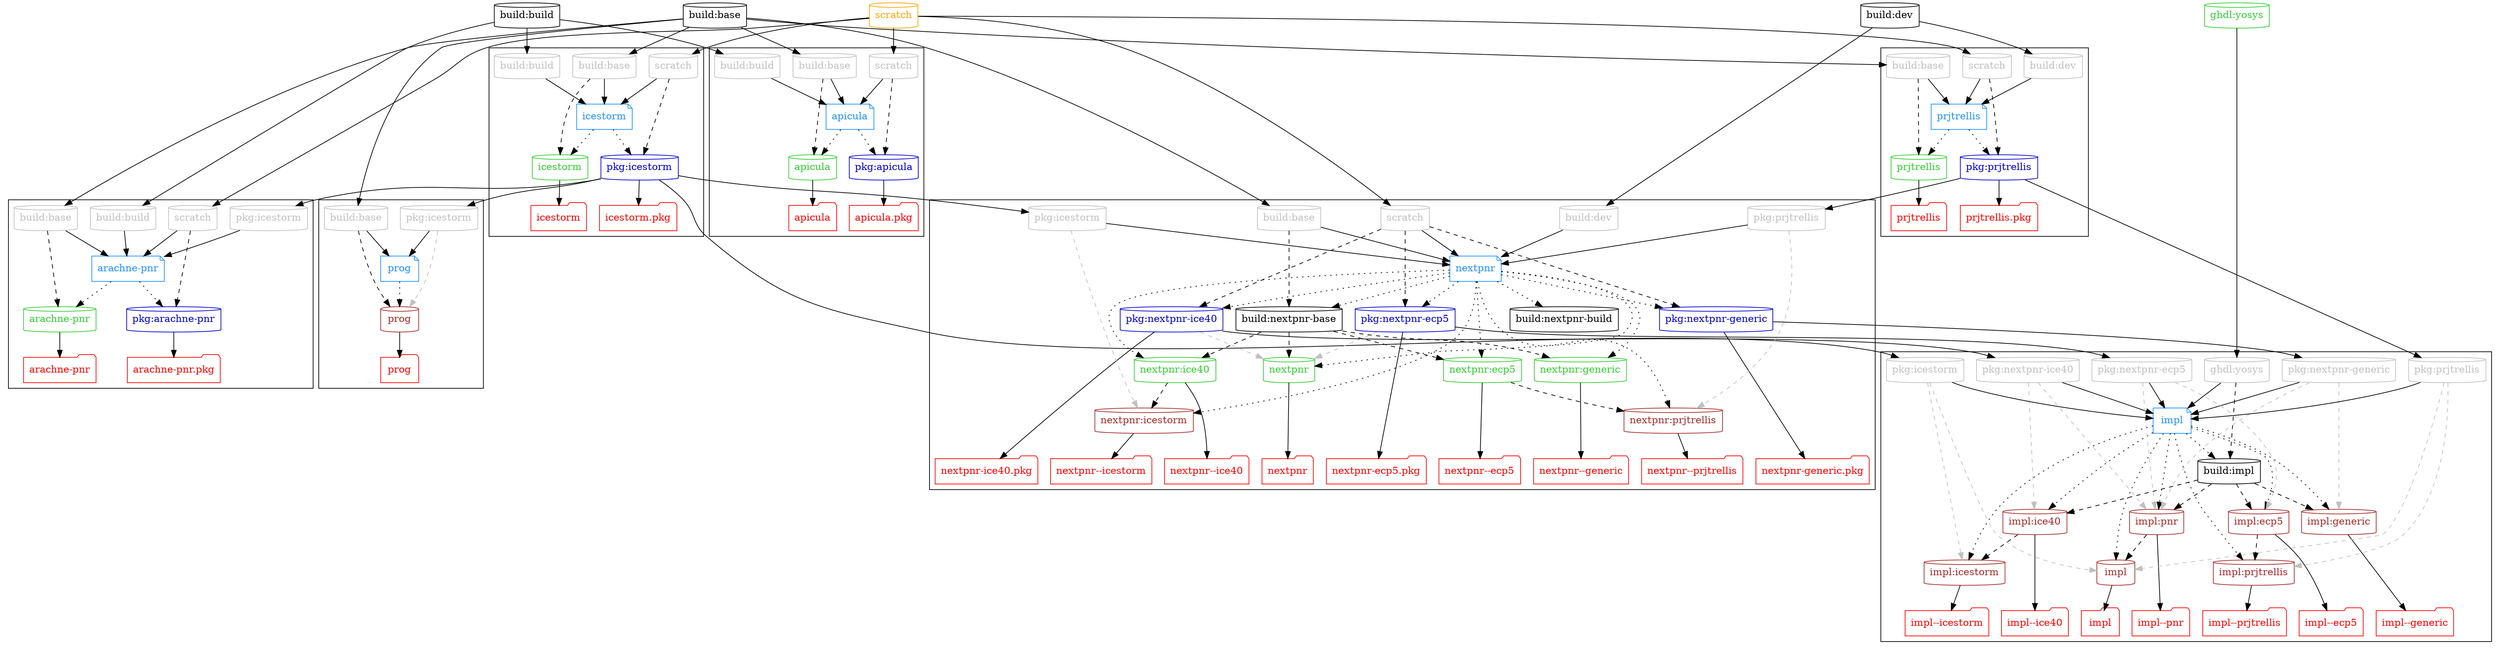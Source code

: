 # Authors:
#   Unai Martinez-Corral
#
# Copyright 2019-2021 Unai Martinez-Corral <unai.martinezcorral@ehu.eus>
#
# Licensed under the Apache License, Version 2.0 (the "License");
# you may not use this file except in compliance with the License.
# You may obtain a copy of the License at
#
#     http://www.apache.org/licenses/LICENSE-2.0
#
# Unless required by applicable law or agreed to in writing, software
# distributed under the License is distributed on an "AS IS" BASIS,
# WITHOUT WARRANTIES OR CONDITIONS OF ANY KIND, either express or implied.
# See the License for the specific language governing permissions and
# limitations under the License.
#
# SPDX-License-Identifier: Apache-2.0

digraph G {

  #splines=polyline; #curved
  newrank=true;

  # Dockerfiles

  { node [shape=note, color=dodgerblue, fontcolor=dodgerblue]
    d_apicula     [label="apicula"];
    d_arachnepnr  [label="arachne-pnr"];
    d_icestorm    [label="icestorm"];
    d_impl        [label="impl"];
    d_nextpnr     [label="nextpnr"];
    d_prjtrellis  [label="prjtrellis"];
    d_prog        [label="prog"];
  }

  # Images

  { node [shape=cylinder]
    "build:base"
    "build:build"
    "build:dev"
    { node [color=limegreen, fontcolor=limegreen]
      "apicula"
      "arachne-pnr"
      "ghdl:yosys"
      "icestorm"
      "prjtrellis"
      "nextpnr:ice40"
      "nextpnr:ecp5"
      "nextpnr:generic"
      "nextpnr"
    }
    { node [color=mediumblue, fontcolor=mediumblue]
      "pkg:apicula"
      "pkg:arachne-pnr"
      "pkg:icestorm"
      "pkg:prjtrellis"
      "pkg:nextpnr-generic"
      "pkg:nextpnr-ice40"
      "pkg:nextpnr-ecp5"
    }
    { node [color=brown, fontcolor=brown]
      "nextpnr:icestorm"
      "nextpnr:prjtrellis"
      "impl:generic"
      "impl:ice40"
      "impl:ecp5"
      "impl:icestorm"
      "impl:prjtrellis"
      "impl:pnr"
      "impl"
      "prog"
    }
  }

  # External images

  { node [shape=cylinder, color=orange, fontcolor=orange]
    "scratch"
  }

  { rank=same
    "build:base"
    "build:build"
    "build:dev"
    "ghdl:yosys"
    "scratch"
  }

  # Workflows

  subgraph cluster_apicula {
    { rank=same
      node [shape=cylinder, color=grey, fontcolor=grey]
      "p_apicula_build:build"  [label="build:build"]
      "p_apicula_build:base"   [label="build:base"]
      "p_apicula_scratch"      [label="scratch"]
    }

    d_apicula -> {
      "apicula"
      "pkg:apicula"
     } [style=dotted];

    { rank=same
      node [shape=folder, color=red, fontcolor=red]
      "t_apicula"     [label="apicula"];
      "t_pkg:apicula" [label="apicula.pkg"];
    }

    "apicula" -> "t_apicula";
    "pkg:apicula" -> "t_pkg:apicula";
  }

  subgraph cluster_arachenpnr {
    { rank=same
      node [shape=cylinder, color=grey, fontcolor=grey]
      "p_arachnepnr_pkg:icestorm" [label="pkg:icestorm"]
      "p_arachnepnr_build:build"  [label="build:build"]
      "p_arachnepnr_build:base"   [label="build:base"]
      "p_arachnepnr_scratch"      [label="scratch"]
    }

    d_arachnepnr -> {
      "arachne-pnr"
      "pkg:arachne-pnr"
     } [style=dotted];

    { rank=same
      node [shape=folder, color=red, fontcolor=red]
      "t_arachne-pnr"     [label="arachne-pnr"];
      "t_pkg:arachne-pnr" [label="arachne-pnr.pkg"];
    }

    "arachne-pnr" -> "t_arachne-pnr";
    "pkg:arachne-pnr" -> "t_pkg:arachne-pnr";
  }

  subgraph cluster_icestorm {
    { rank=same
      node [shape=cylinder, color=grey, fontcolor=grey]
      "p_icestorm_scratch"     [label="scratch"]
      "p_icestorm_build:base"  [label="build:base"]
      "p_icestorm_build:build" [label="build:build"]
    }

    d_icestorm -> { rank=same
      "pkg:icestorm",
      "icestorm"
    } [style=dotted];

    { rank=same
      node [shape=folder, color=red, fontcolor=red];
      "t_icestorm"     [label="icestorm"];
      "t_pkg:icestorm" [label="icestorm.pkg"];
    }

    "icestorm" -> "t_icestorm";
    "pkg:icestorm" -> "t_pkg:icestorm";
  }

  subgraph cluster_impl {
    { rank=same
      node [shape=cylinder, color=grey, fontcolor=grey]
      "p_impl_ghdl:yosys"           [label="ghdl:yosys"]
      "p_impl_pkg:nextpnr-generic"  [label="pkg:nextpnr-generic"]
      "p_impl_pkg:nextpnr-ice40"    [label="pkg:nextpnr-ice40"]
      "p_impl_pkg:nextpnr-ecp5"     [label="pkg:nextpnr-ecp5"]
      "p_impl_pkg:icestorm"         [label="pkg:icestorm"]
      "p_impl_pkg:prjtrellis"       [label="pkg:prjtrellis"]
    }

    { node [shape=cylinder]
      "build:impl"
    }

    d_impl -> {
      "build:impl"
      "impl:generic"
      "impl:ice40"
      "impl:ecp5"
      "impl:icestorm"
      "impl:prjtrellis"
      "impl:pnr"
      "impl"
    } [style=dotted];

    { rank=same
      node [shape=folder, color=red, fontcolor=red];
      "t_impl:generic"    [label="impl--generic"];
      "t_impl:ice40"      [label="impl--ice40"];
      "t_impl:ecp5"       [label="impl--ecp5"];
      "t_impl:icestorm"   [label="impl--icestorm"];
      "t_impl:prjtrellis" [label="impl--prjtrellis"];
      "t_impl:pnr"        [label="impl--pnr"];
      "t_impl"            [label="impl"];
    }

    "impl:generic" -> "t_impl:generic";
    "impl:ice40" -> "t_impl:ice40";
    "impl:ecp5" -> "t_impl:ecp5";
    "impl:icestorm" -> "t_impl:icestorm";
    "impl:prjtrellis" -> "t_impl:prjtrellis";
    "impl:pnr" -> "t_impl:pnr";
    "impl" -> "t_impl";
  }

  subgraph cluster_nextpnr {
    { rank=same
      node [shape=cylinder, color=grey, fontcolor=grey]
      "p_nextpnr_scratch" [label="scratch"]
      "p_nextpnr_build:base" [label="build:base"]
      "p_nextpnr_build:dev" [label="build:dev"]
      "p_nextpnr_icestorm" [label="pkg:icestorm"]
      "p_nextpnr_prjtrellis" [label="pkg:prjtrellis"]
    }

    { node [shape=cylinder]
      "build:nextpnr-base"
      "build:nextpnr-build"
    }

    d_nextpnr -> { rank=same
      "build:nextpnr-base"
      "build:nextpnr-build"
    } [style=dotted];

    d_nextpnr -> { rank=same
      "nextpnr:generic",
      "nextpnr:ice40",
      "nextpnr:ecp5",
      "nextpnr"
    } [style=dotted];

    d_nextpnr -> { rank=same
      "nextpnr:icestorm",
      "nextpnr:prjtrellis"
    } [style=dotted];

    d_nextpnr -> { rank=same
      "pkg:nextpnr-generic",
      "pkg:nextpnr-ice40",
      "pkg:nextpnr-ecp5"
    } [style=dotted];

    { rank=same
      node [shape=folder, color=red, fontcolor=red];
      "t_nextpnr"             [label="nextpnr"];
      "t_nextpnr:generic"     [label="nextpnr--generic"];
      "t_nextpnr:ice40"       [label="nextpnr--ice40"];
      "t_nextpnr:ecp5"        [label="nextpnr--ecp5"];
      "t_nextpnr:icestorm"    [label="nextpnr--icestorm"];
      "t_nextpnr:prjtrellis"  [label="nextpnr--prjtrellis"];
      "t_pkg:nextpnr-generic" [label="nextpnr-generic.pkg"];
      "t_pkg:nextpnr-ice40"   [label="nextpnr-ice40.pkg"];
      "t_pkg:nextpnr-ecp5"    [label="nextpnr-ecp5.pkg"];
    }

    "nextpnr:generic" -> "t_nextpnr:generic";
    "nextpnr:ice40" -> "t_nextpnr:ice40";
    "nextpnr:ecp5" -> "t_nextpnr:ecp5";
    "nextpnr" -> "t_nextpnr";
    "nextpnr:icestorm" -> "t_nextpnr:icestorm";
    "nextpnr:prjtrellis" -> "t_nextpnr:prjtrellis";
    "pkg:nextpnr-generic" -> "t_pkg:nextpnr-generic";
    "pkg:nextpnr-ice40" -> "t_pkg:nextpnr-ice40";
    "pkg:nextpnr-ecp5" -> "t_pkg:nextpnr-ecp5";
  }

  subgraph cluster_prjtrellis {
    { rank=same
      node [shape=cylinder, color=grey, fontcolor=grey]
      "p_prjtrellis_scratch" [label="scratch"]
      "p_prjtrellis_build:base" [label="build:base"]
      "p_prjtrellis_build:dev" [label="build:dev"]
    }

    d_prjtrellis -> { rank=same
      "pkg:prjtrellis",
      "prjtrellis"
    } [style=dotted];

    { rank=same
      node [shape=folder, color=red, fontcolor=red];
      "t_prjtrellis" [label="prjtrellis"];
      "t_pkg:prjtrellis" [label="prjtrellis.pkg"];
    }

    "prjtrellis" -> "t_prjtrellis";
    "pkg:prjtrellis" -> "t_pkg:prjtrellis";
  }

  subgraph cluster_prog {
    { rank=same
      node [shape=cylinder, color=grey, fontcolor=grey]
      "p_prog_icestorm" [label="pkg:icestorm"]
      "p_prog_build:base" [label="build:base"]
    }

    d_prog -> "prog" [style=dotted];

    "t_prog" [shape=folder, color=red, fontcolor=red, label="prog"];

    "prog" -> "t_prog";
  }

  { rank=same
    d_icestorm
    d_prjtrellis
  }

  { rank=same
    d_nextpnr
    d_prog
  }

  # Dockerfile dependencies

  "build:build" -> "p_apicula_build:build" -> d_apicula;
  "build:base" -> "p_apicula_build:base" -> d_apicula;
  "scratch" -> "p_apicula_scratch" -> d_apicula;

  "build:build" -> "p_arachnepnr_build:build" -> d_arachnepnr;
  "build:base" -> "p_arachnepnr_build:base" -> d_arachnepnr;
  "scratch" -> "p_arachnepnr_scratch" -> d_arachnepnr;
  "pkg:icestorm" -> "p_arachnepnr_pkg:icestorm" -> d_arachnepnr;

  "build:build" -> "p_icestorm_build:build" -> d_icestorm;
  "build:base" -> "p_icestorm_build:base" -> d_icestorm;
  "scratch" -> "p_icestorm_scratch" -> d_icestorm;

  "ghdl:yosys" -> "p_impl_ghdl:yosys" -> d_impl;
  "pkg:nextpnr-generic" -> "p_impl_pkg:nextpnr-generic" -> d_impl;
  "pkg:nextpnr-ice40" -> "p_impl_pkg:nextpnr-ice40" -> d_impl;
  "pkg:nextpnr-ecp5" -> "p_impl_pkg:nextpnr-ecp5" -> d_impl;
  "pkg:icestorm" -> "p_impl_pkg:icestorm" -> d_impl;
  "pkg:prjtrellis" -> "p_impl_pkg:prjtrellis" -> d_impl;

  "scratch" -> "p_nextpnr_scratch" -> d_nextpnr;
  "build:dev" -> "p_nextpnr_build:dev" -> d_nextpnr;
  "build:base" -> "p_nextpnr_build:base" -> d_nextpnr;
  "pkg:icestorm" -> "p_nextpnr_icestorm" -> d_nextpnr;
  "pkg:prjtrellis" -> "p_nextpnr_prjtrellis" -> d_nextpnr;

  "build:dev" -> "p_prjtrellis_build:dev" -> d_prjtrellis;

  "build:base" -> "p_prjtrellis_build:base" -> d_prjtrellis;
  "scratch" -> "p_prjtrellis_scratch" -> d_prjtrellis;

  "build:base" -> "p_prog_build:base" -> d_prog;
  "pkg:icestorm" -> "p_prog_icestorm" -> d_prog;

  # Image dependencies

  { edge [style=dashed]
    "p_apicula_build:base" -> "apicula";
    "p_apicula_scratch" -> "pkg:apicula";

    "p_arachnepnr_build:base" -> "arachne-pnr";
    "p_arachnepnr_scratch" -> "pkg:arachne-pnr";

    "p_prog_build:base" -> "prog";

    "p_nextpnr_build:base" -> "build:nextpnr-base" -> {
      "nextpnr",
      "nextpnr:generic",
      "nextpnr:ice40",
      "nextpnr:ecp5"
    };

    "p_nextpnr_scratch" -> {
      "pkg:nextpnr-generic",
      "pkg:nextpnr-ice40",
      "pkg:nextpnr-ecp5"
    };

    "nextpnr:ice40" -> "nextpnr:icestorm";
    "nextpnr:ecp5" -> "nextpnr:prjtrellis";

    "p_icestorm_build:base" -> "icestorm";
    "p_icestorm_scratch" -> "pkg:icestorm";

    "p_impl_ghdl:yosys" -> "build:impl" -> {
      "impl:generic"
      "impl:ice40"
      "impl:ecp5"
      "impl:pnr"
    };

    "impl:ice40" -> "impl:icestorm";
    "impl:ecp5" -> "impl:prjtrellis";
    "impl:pnr" -> "impl";

    "p_prjtrellis_scratch" -> "pkg:prjtrellis";
    "p_prjtrellis_build:base" -> "prjtrellis";
  }

  { edge [style=dashed, color=grey]
    "p_prog_icestorm" -> "prog";

    "pkg:nextpnr-ice40" -> "nextpnr";
    "pkg:nextpnr-ecp5" -> "nextpnr";
    "p_nextpnr_icestorm" -> "nextpnr:icestorm";
    "p_nextpnr_prjtrellis" -> "nextpnr:prjtrellis";

    "p_impl_pkg:icestorm" -> { "impl:icestorm", "impl" };
    "p_impl_pkg:prjtrellis" -> { "impl:prjtrellis", "impl" };
    "p_impl_pkg:nextpnr-generic" -> { "impl:generic", "impl:pnr" };
    "p_impl_pkg:nextpnr-ice40" -> { "impl:ice40", "impl:pnr" };
    "p_impl_pkg:nextpnr-ecp5" -> { "impl:ecp5", "impl:pnr" };
  }

}
